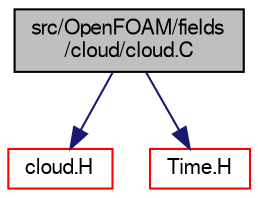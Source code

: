 digraph "src/OpenFOAM/fields/cloud/cloud.C"
{
  bgcolor="transparent";
  edge [fontname="FreeSans",fontsize="10",labelfontname="FreeSans",labelfontsize="10"];
  node [fontname="FreeSans",fontsize="10",shape=record];
  Node0 [label="src/OpenFOAM/fields\l/cloud/cloud.C",height=0.2,width=0.4,color="black", fillcolor="grey75", style="filled", fontcolor="black"];
  Node0 -> Node1 [color="midnightblue",fontsize="10",style="solid",fontname="FreeSans"];
  Node1 [label="cloud.H",height=0.2,width=0.4,color="red",URL="$a09401.html"];
  Node0 -> Node75 [color="midnightblue",fontsize="10",style="solid",fontname="FreeSans"];
  Node75 [label="Time.H",height=0.2,width=0.4,color="red",URL="$a09311.html"];
}
